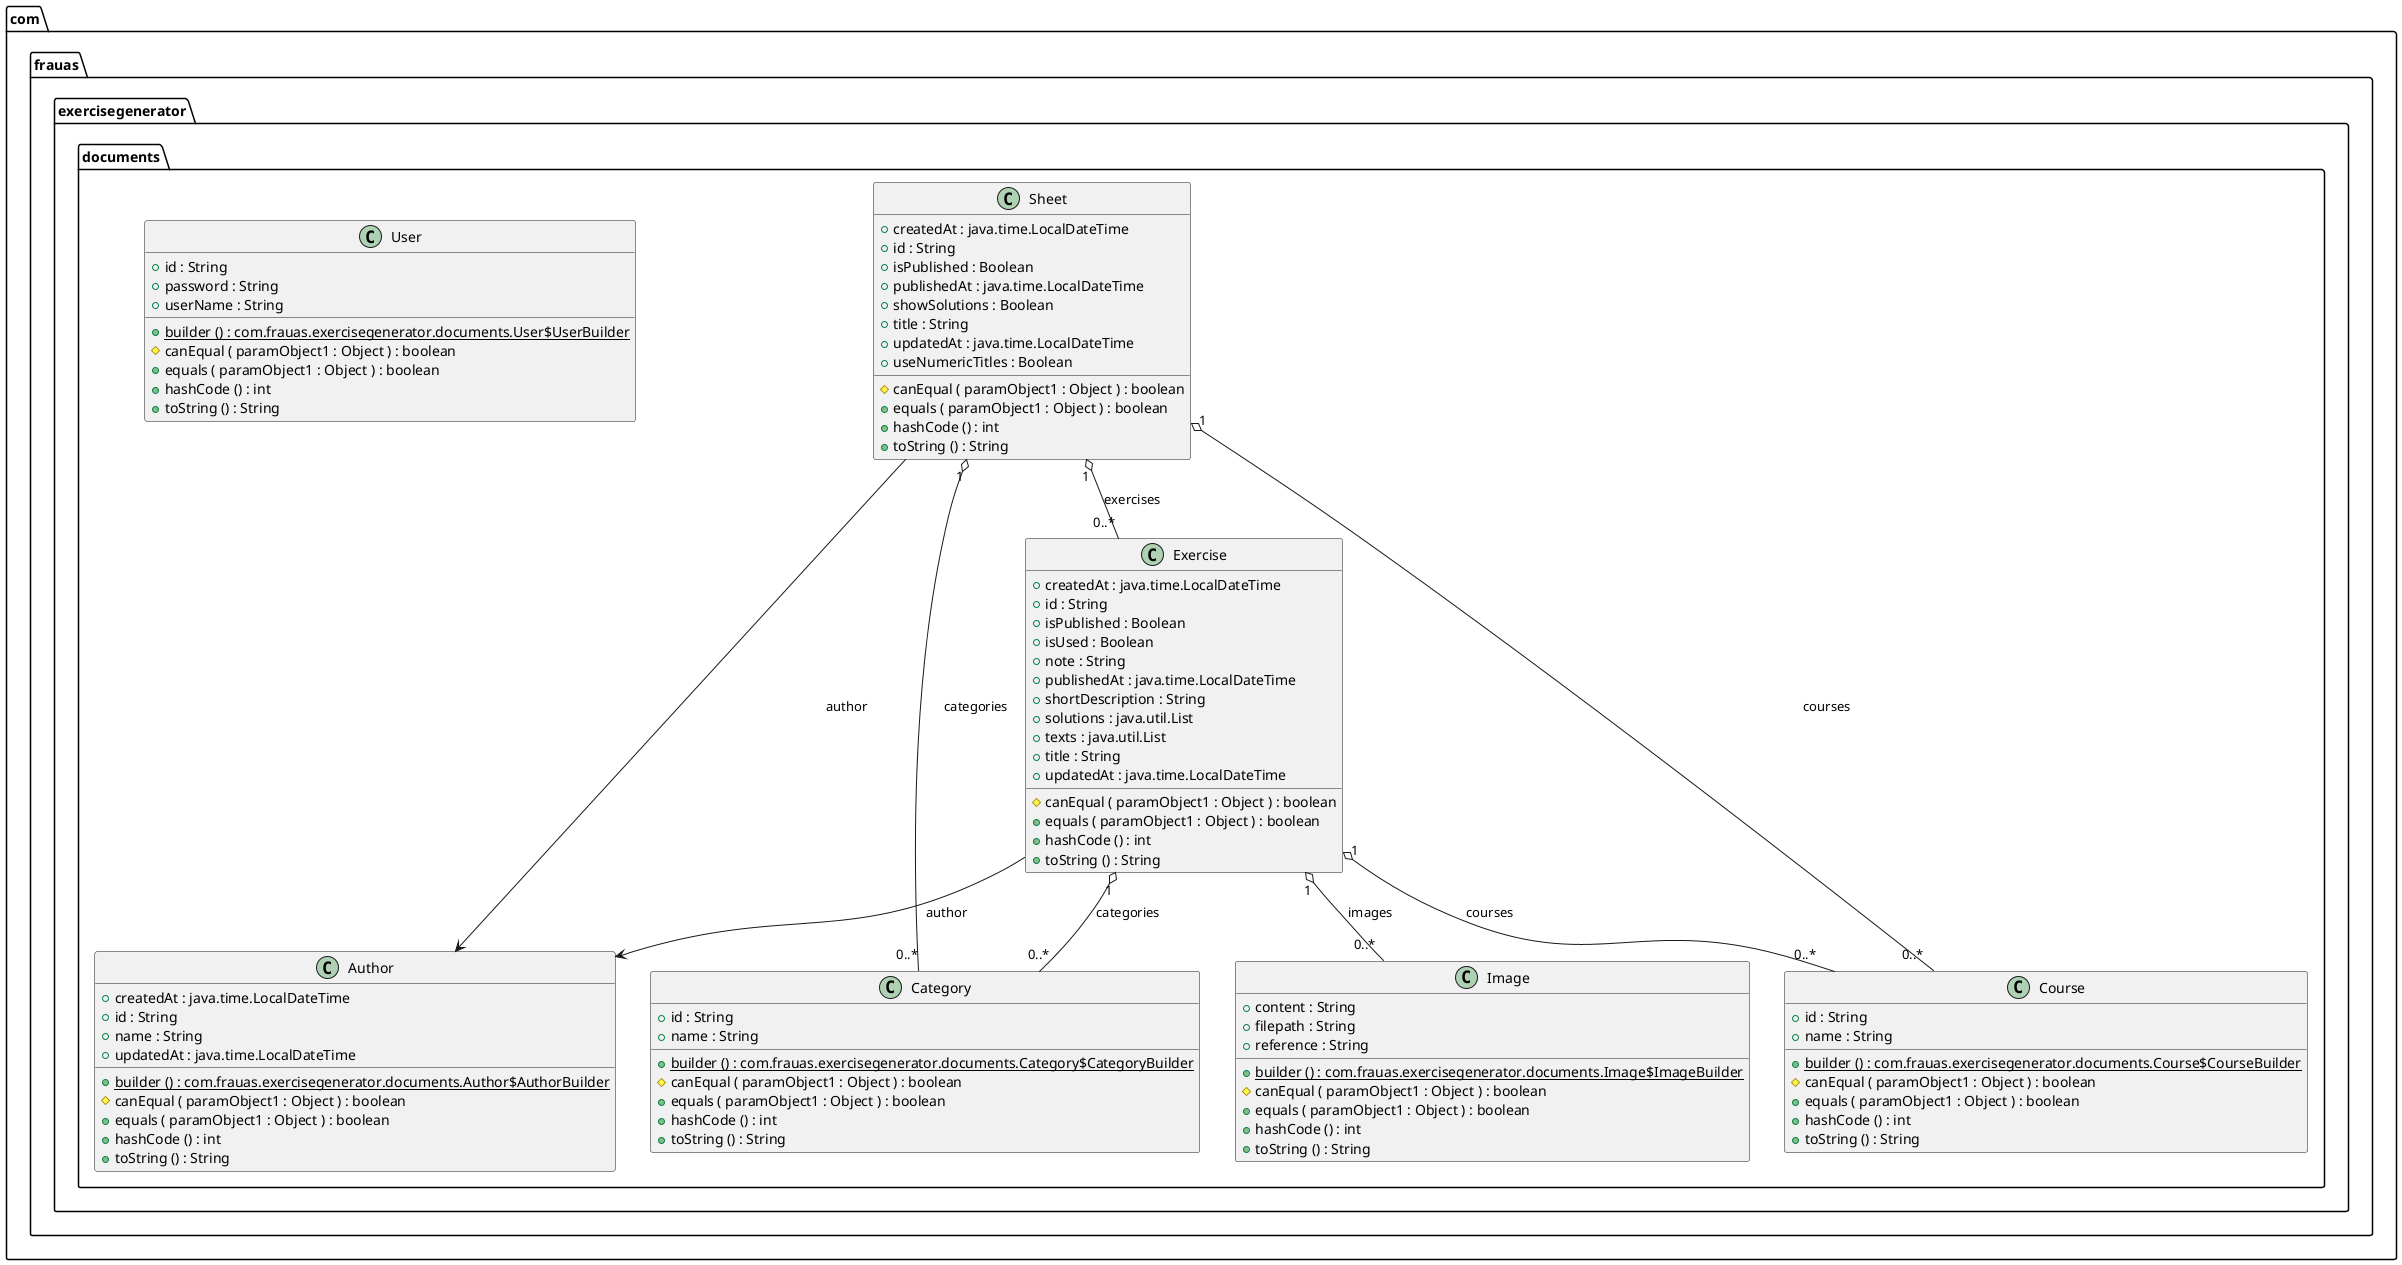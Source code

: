 @startuml

class com.frauas.exercisegenerator.documents.Author {
	{field} +createdAt : java.time.LocalDateTime
	{field} +id : String
	{field} +name : String
	{field} +updatedAt : java.time.LocalDateTime
	{method}  {static} +builder () : com.frauas.exercisegenerator.documents.Author$AuthorBuilder
	{method} #canEqual ( paramObject1 : Object ) : boolean
	{method} +equals ( paramObject1 : Object ) : boolean
	{method} +hashCode () : int
	{method} +toString () : String
}


class com.frauas.exercisegenerator.documents.Category {
	{field} +id : String
	{field} +name : String
	{method}  {static} +builder () : com.frauas.exercisegenerator.documents.Category$CategoryBuilder
	{method} #canEqual ( paramObject1 : Object ) : boolean
	{method} +equals ( paramObject1 : Object ) : boolean
	{method} +hashCode () : int
	{method} +toString () : String
}


class com.frauas.exercisegenerator.documents.Course {
	{field} +id : String
	{field} +name : String
	{method}  {static} +builder () : com.frauas.exercisegenerator.documents.Course$CourseBuilder
	{method} #canEqual ( paramObject1 : Object ) : boolean
	{method} +equals ( paramObject1 : Object ) : boolean
	{method} +hashCode () : int
	{method} +toString () : String
}


class com.frauas.exercisegenerator.documents.Exercise {
	{field} +createdAt : java.time.LocalDateTime
	{field} +id : String
	{field} +isPublished : Boolean
	{field} +isUsed : Boolean
	{field} +note : String
	{field} +publishedAt : java.time.LocalDateTime
	{field} +shortDescription : String
	{field} +solutions : java.util.List
	{field} +texts : java.util.List
	{field} +title : String
	{field} +updatedAt : java.time.LocalDateTime
	{method} #canEqual ( paramObject1 : Object ) : boolean
	{method} +equals ( paramObject1 : Object ) : boolean
	{method} +hashCode () : int
	{method} +toString () : String
}


class com.frauas.exercisegenerator.documents.Image {
	{field} +content : String
	{field} +filepath : String
	{field} +reference : String
	{method}  {static} +builder () : com.frauas.exercisegenerator.documents.Image$ImageBuilder
	{method} #canEqual ( paramObject1 : Object ) : boolean
	{method} +equals ( paramObject1 : Object ) : boolean
	{method} +hashCode () : int
	{method} +toString () : String
}


class com.frauas.exercisegenerator.documents.Sheet {
	{field} +createdAt : java.time.LocalDateTime
	{field} +id : String
	{field} +isPublished : Boolean
	{field} +publishedAt : java.time.LocalDateTime
	{field} +showSolutions : Boolean
	{field} +title : String
	{field} +updatedAt : java.time.LocalDateTime
	{field} +useNumericTitles : Boolean
	{method} #canEqual ( paramObject1 : Object ) : boolean
	{method} +equals ( paramObject1 : Object ) : boolean
	{method} +hashCode () : int
	{method} +toString () : String
}


class com.frauas.exercisegenerator.documents.User {
	{field} +id : String
	{field} +password : String
	{field} +userName : String
	{method}  {static} +builder () : com.frauas.exercisegenerator.documents.User$UserBuilder
	{method} #canEqual ( paramObject1 : Object ) : boolean
	{method} +equals ( paramObject1 : Object ) : boolean
	{method} +hashCode () : int
	{method} +toString () : String
}




com.frauas.exercisegenerator.documents.Exercise "1" o-- "0..*"  com.frauas.exercisegenerator.documents.Category : categories
com.frauas.exercisegenerator.documents.Exercise "1" o-- "0..*"  com.frauas.exercisegenerator.documents.Course : courses
com.frauas.exercisegenerator.documents.Exercise "1" o-- "0..*"  com.frauas.exercisegenerator.documents.Image : images
com.frauas.exercisegenerator.documents.Exercise -->  com.frauas.exercisegenerator.documents.Author : author
com.frauas.exercisegenerator.documents.Sheet "1" o-- "0..*"  com.frauas.exercisegenerator.documents.Category : categories
com.frauas.exercisegenerator.documents.Sheet "1" o-- "0..*"  com.frauas.exercisegenerator.documents.Course : courses
com.frauas.exercisegenerator.documents.Sheet "1" o-- "0..*"  com.frauas.exercisegenerator.documents.Exercise : exercises
com.frauas.exercisegenerator.documents.Sheet -->  com.frauas.exercisegenerator.documents.Author : author


@enduml